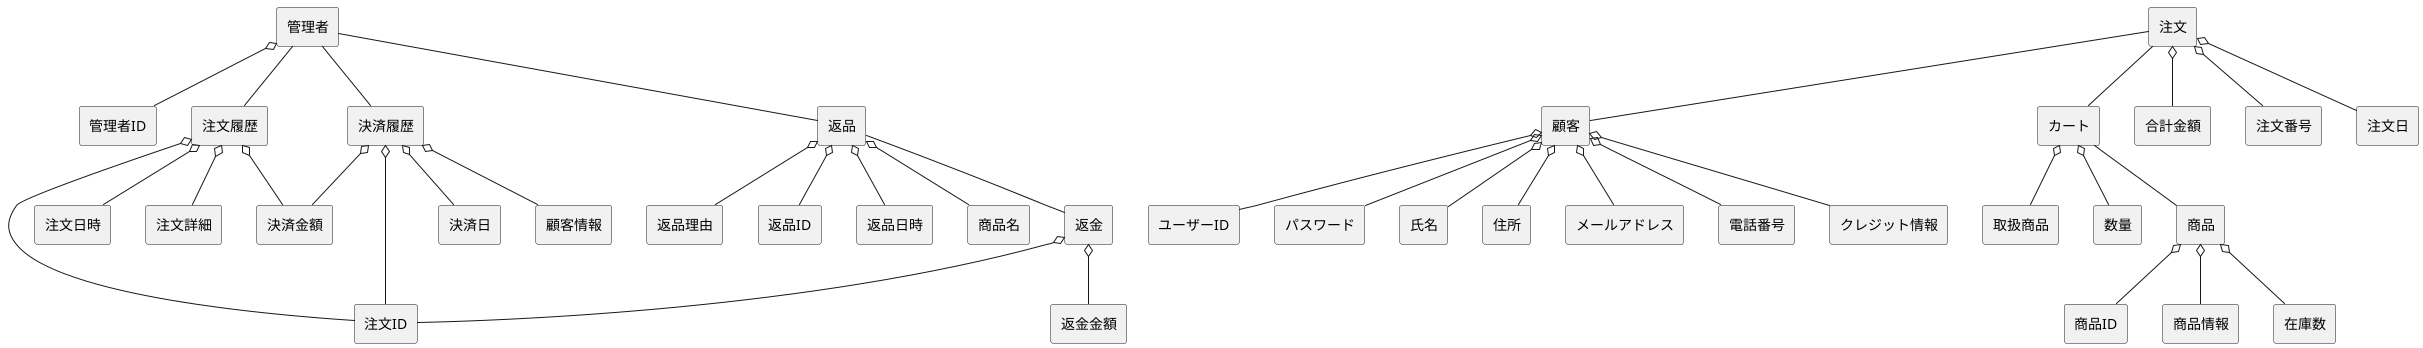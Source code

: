@startuml bbショップドメインモデル図
skinparam componentStyle rectangle

[管理者] o-- [管理者ID] 
[管理者] -- [注文履歴] 
[管理者] -- [決済履歴]
[管理者] -- [返品]
[顧客] o-- [ユーザーID] 
[顧客] o-- [パスワード] 
[顧客] o-- [氏名] 
[顧客] o-- [住所] 
[顧客] o-- [メールアドレス] 
[顧客] o-- [電話番号] 
[顧客] o-- [クレジット情報] 

[決済履歴] o-- [注文ID]
[決済履歴] o-- [決済日]
[決済履歴] o-- [決済金額]
[決済履歴] o-- [顧客情報]



[注文履歴] o-- [決済金額]
[注文履歴] o-- [注文ID]
[注文履歴] o-- [注文日時]
[注文履歴] o-- [注文詳細]


[カート] o-- [取扱商品] 
[カート] o-- [数量] 
[注文] o-- [合計金額] 
[カート] -- [商品] 
[注文] o-- [注文番号] 
[注文] o-- [注文日] 
[注文] -- [カート] 
[注文] -- [顧客] 

[返品] o-- [返品理由]
[返品] o-- [返品ID]
[返品] o-- [返品日時]
[返品] o-- [商品名]
[返品] -- [返金]
[商品] o-- [商品ID] 
[商品] o-- [商品情報] 
[商品] o-- [在庫数] 

[返金] o-- [返金金額]
[返金] o-- [注文ID]






@enduml


